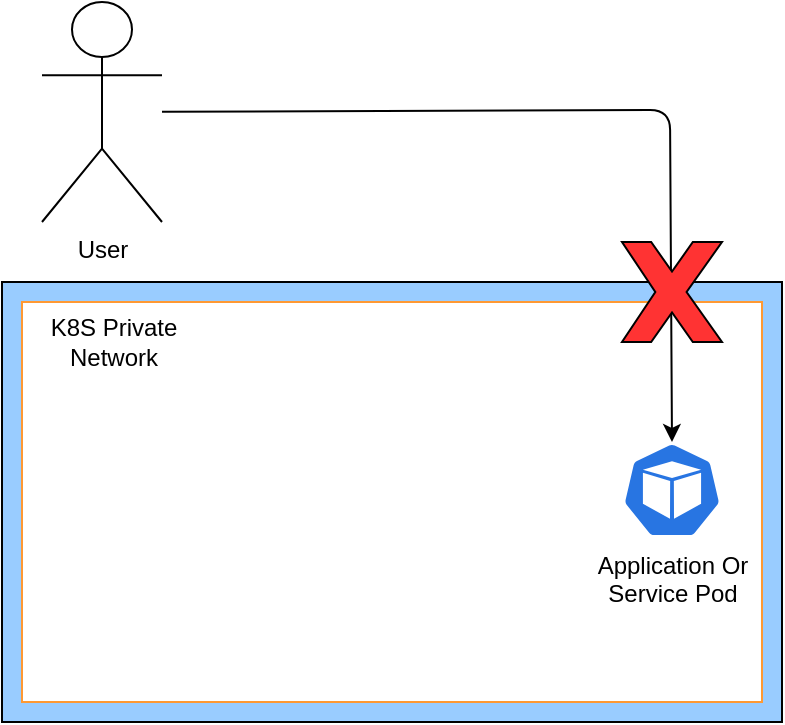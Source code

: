 <mxfile>
    <diagram id="ssy-QuHlSGV0z1Yl7wNJ" name="Page-1">
        <mxGraphModel dx="811" dy="460" grid="1" gridSize="10" guides="1" tooltips="1" connect="1" arrows="1" fold="1" page="1" pageScale="1" pageWidth="850" pageHeight="1100" math="0" shadow="0">
            <root>
                <mxCell id="0"/>
                <mxCell id="1" parent="0"/>
                <mxCell id="2" value="" style="rounded=0;whiteSpace=wrap;html=1;fillColor=#99CCFF;" vertex="1" parent="1">
                    <mxGeometry x="250" y="200" width="390" height="220" as="geometry"/>
                </mxCell>
                <mxCell id="9" value="" style="rounded=0;whiteSpace=wrap;html=1;strokeColor=#FF9933;" vertex="1" parent="1">
                    <mxGeometry x="260" y="210" width="370" height="200" as="geometry"/>
                </mxCell>
                <mxCell id="13" style="edgeStyle=none;html=1;entryX=0.5;entryY=0;entryDx=0;entryDy=0;entryPerimeter=0;" edge="1" parent="1" source="3" target="7">
                    <mxGeometry relative="1" as="geometry">
                        <mxPoint x="328" y="109" as="sourcePoint"/>
                        <mxPoint x="584" y="274" as="targetPoint"/>
                        <Array as="points">
                            <mxPoint x="584" y="114"/>
                        </Array>
                    </mxGeometry>
                </mxCell>
                <mxCell id="3" value="User" style="shape=umlActor;verticalLabelPosition=bottom;verticalAlign=top;html=1;outlineConnect=0;" vertex="1" parent="1">
                    <mxGeometry x="270" y="60" width="60" height="110" as="geometry"/>
                </mxCell>
                <mxCell id="4" value="" style="verticalLabelPosition=bottom;verticalAlign=top;html=1;shape=mxgraph.basic.x;fillColor=#FF3333;" vertex="1" parent="1">
                    <mxGeometry x="560" y="180" width="50" height="50" as="geometry"/>
                </mxCell>
                <mxCell id="5" value="" style="shape=image;verticalLabelPosition=bottom;labelBackgroundColor=default;verticalAlign=top;aspect=fixed;imageAspect=0;image=https://www.vectorlogo.zone/logos/kubernetes/kubernetes-ar21.png;" vertex="1" parent="1">
                    <mxGeometry x="270" y="310" width="180" height="90" as="geometry"/>
                </mxCell>
                <mxCell id="7" value="Application Or&lt;br&gt;Service Pod" style="sketch=0;html=1;dashed=0;whitespace=wrap;fillColor=#2875E2;strokeColor=#ffffff;points=[[0.005,0.63,0],[0.1,0.2,0],[0.9,0.2,0],[0.5,0,0],[0.995,0.63,0],[0.72,0.99,0],[0.5,1,0],[0.28,0.99,0]];verticalLabelPosition=bottom;align=center;verticalAlign=top;shape=mxgraph.kubernetes.icon;prIcon=pod" vertex="1" parent="1">
                    <mxGeometry x="560" y="280" width="50" height="48" as="geometry"/>
                </mxCell>
                <mxCell id="10" value="K8S Private Network" style="text;html=1;strokeColor=none;fillColor=none;align=center;verticalAlign=middle;whiteSpace=wrap;rounded=0;" vertex="1" parent="1">
                    <mxGeometry x="256" y="215" width="100" height="30" as="geometry"/>
                </mxCell>
            </root>
        </mxGraphModel>
    </diagram>
</mxfile>